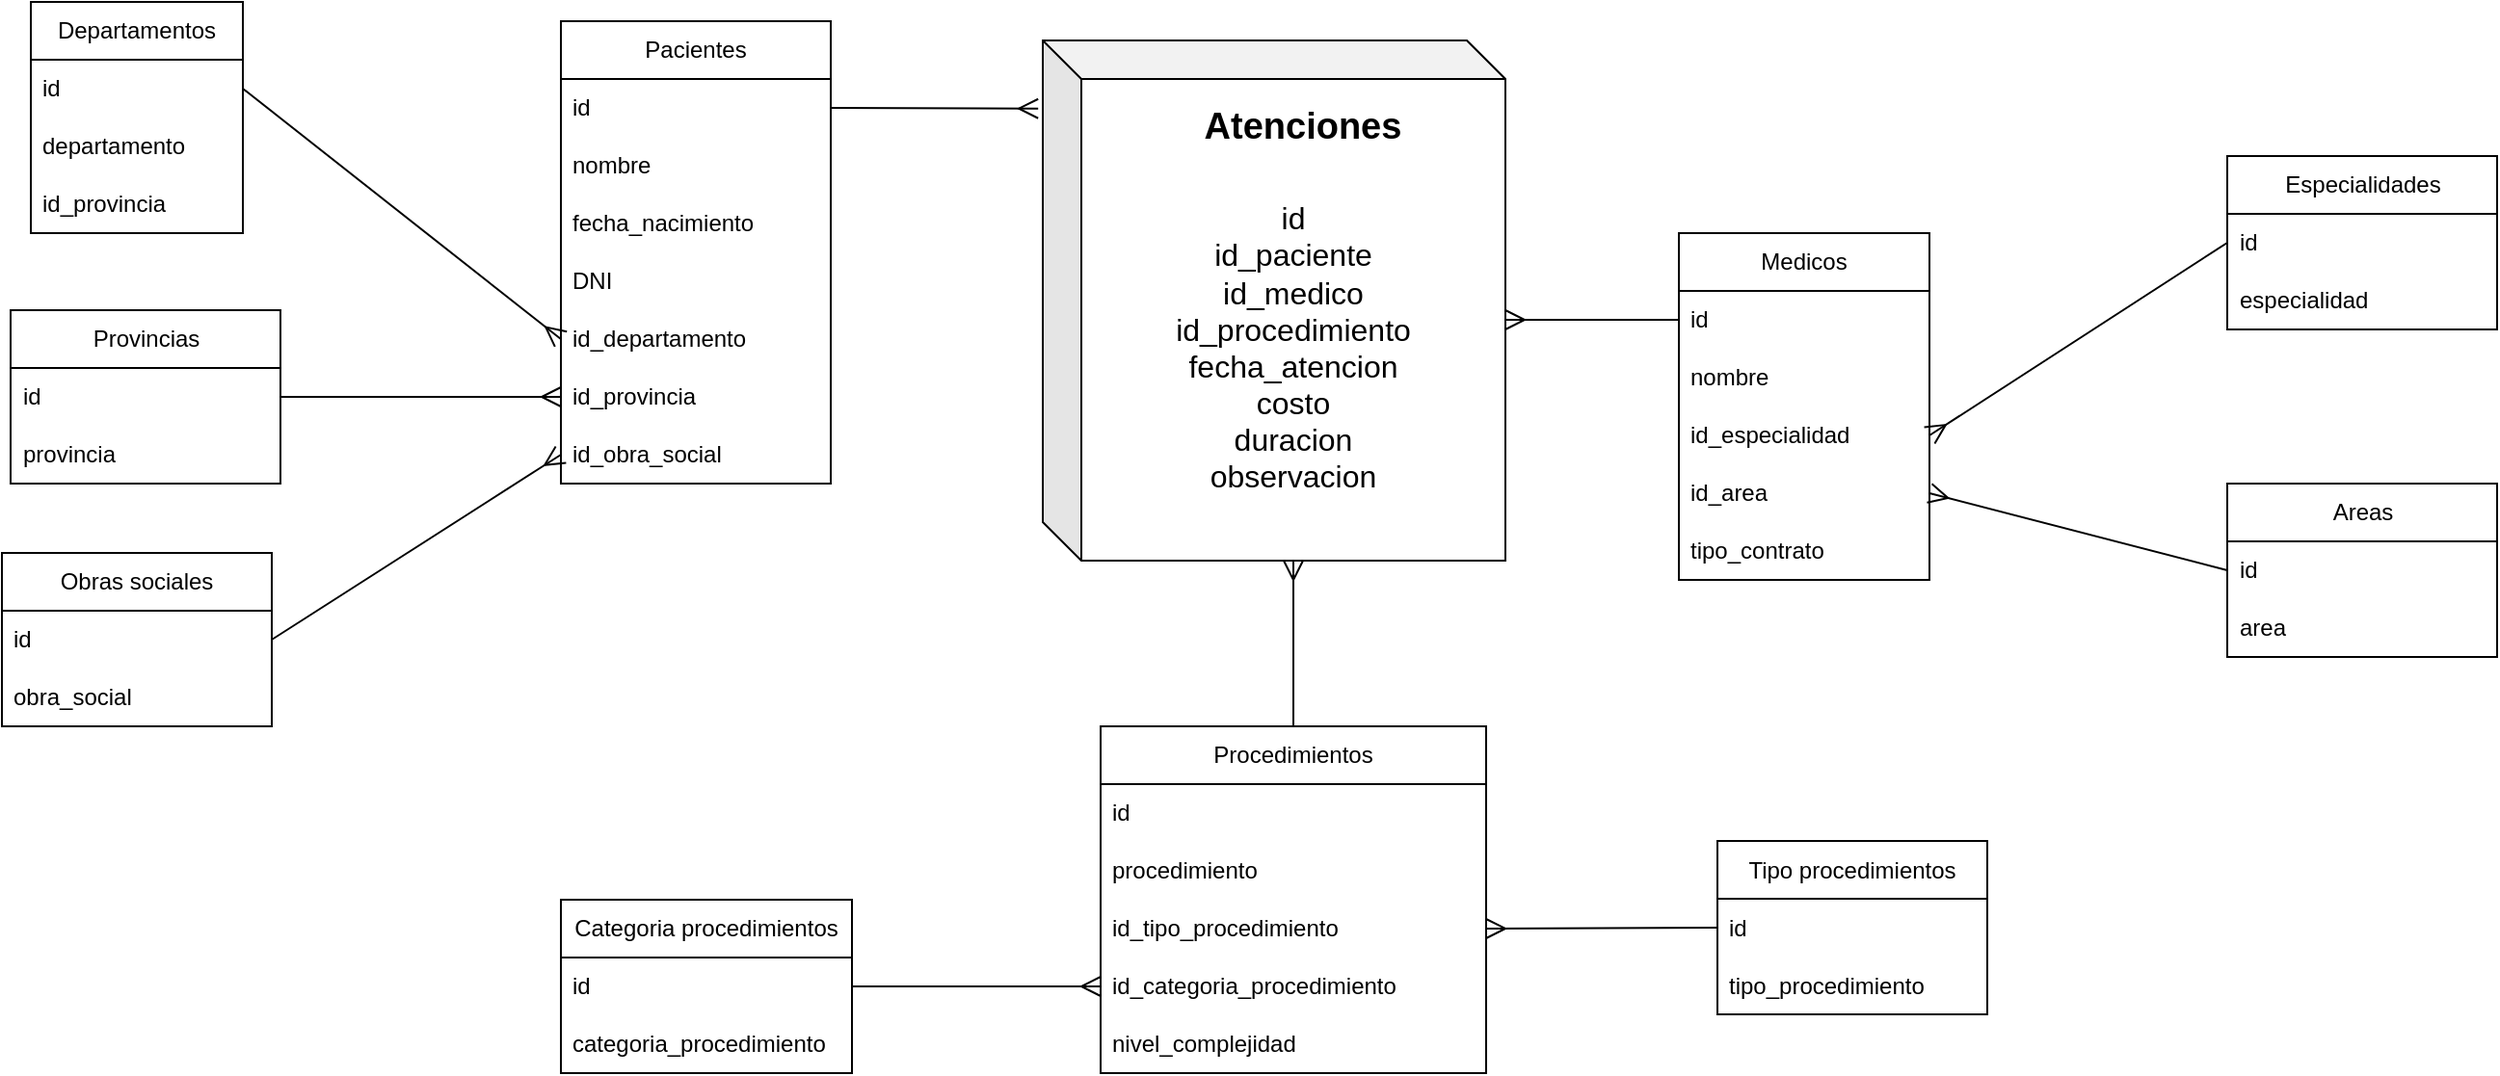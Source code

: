 <mxfile>
    <diagram id="mHBeuOazop8YeA6wmhkX" name="Página-1">
        <mxGraphModel dx="2193" dy="1064" grid="1" gridSize="10" guides="1" tooltips="1" connect="1" arrows="1" fold="1" page="1" pageScale="1" pageWidth="1169" pageHeight="827" math="0" shadow="0">
            <root>
                <mxCell id="0"/>
                <mxCell id="1" parent="0"/>
                <mxCell id="214" value="Pacientes" style="swimlane;fontStyle=0;childLayout=stackLayout;horizontal=1;startSize=30;horizontalStack=0;resizeParent=1;resizeParentMax=0;resizeLast=0;collapsible=1;marginBottom=0;whiteSpace=wrap;html=1;" vertex="1" parent="1">
                    <mxGeometry x="730" y="120" width="140" height="240" as="geometry"/>
                </mxCell>
                <mxCell id="215" value="id" style="text;strokeColor=none;fillColor=none;align=left;verticalAlign=middle;spacingLeft=4;spacingRight=4;overflow=hidden;points=[[0,0.5],[1,0.5]];portConstraint=eastwest;rotatable=0;whiteSpace=wrap;html=1;" vertex="1" parent="214">
                    <mxGeometry y="30" width="140" height="30" as="geometry"/>
                </mxCell>
                <mxCell id="216" value="nombre" style="text;strokeColor=none;fillColor=none;align=left;verticalAlign=middle;spacingLeft=4;spacingRight=4;overflow=hidden;points=[[0,0.5],[1,0.5]];portConstraint=eastwest;rotatable=0;whiteSpace=wrap;html=1;" vertex="1" parent="214">
                    <mxGeometry y="60" width="140" height="30" as="geometry"/>
                </mxCell>
                <mxCell id="217" value="fecha_nacimiento" style="text;strokeColor=none;fillColor=none;align=left;verticalAlign=middle;spacingLeft=4;spacingRight=4;overflow=hidden;points=[[0,0.5],[1,0.5]];portConstraint=eastwest;rotatable=0;whiteSpace=wrap;html=1;" vertex="1" parent="214">
                    <mxGeometry y="90" width="140" height="30" as="geometry"/>
                </mxCell>
                <mxCell id="218" value="DNI" style="text;strokeColor=none;fillColor=none;align=left;verticalAlign=middle;spacingLeft=4;spacingRight=4;overflow=hidden;points=[[0,0.5],[1,0.5]];portConstraint=eastwest;rotatable=0;whiteSpace=wrap;html=1;" vertex="1" parent="214">
                    <mxGeometry y="120" width="140" height="30" as="geometry"/>
                </mxCell>
                <mxCell id="219" value="id_departamento" style="text;strokeColor=none;fillColor=none;align=left;verticalAlign=middle;spacingLeft=4;spacingRight=4;overflow=hidden;points=[[0,0.5],[1,0.5]];portConstraint=eastwest;rotatable=0;whiteSpace=wrap;html=1;" vertex="1" parent="214">
                    <mxGeometry y="150" width="140" height="30" as="geometry"/>
                </mxCell>
                <mxCell id="220" value="id_provincia" style="text;strokeColor=none;fillColor=none;align=left;verticalAlign=middle;spacingLeft=4;spacingRight=4;overflow=hidden;points=[[0,0.5],[1,0.5]];portConstraint=eastwest;rotatable=0;whiteSpace=wrap;html=1;" vertex="1" parent="214">
                    <mxGeometry y="180" width="140" height="30" as="geometry"/>
                </mxCell>
                <mxCell id="221" value="id_obra_social" style="text;strokeColor=none;fillColor=none;align=left;verticalAlign=middle;spacingLeft=4;spacingRight=4;overflow=hidden;points=[[0,0.5],[1,0.5]];portConstraint=eastwest;rotatable=0;whiteSpace=wrap;html=1;" vertex="1" parent="214">
                    <mxGeometry y="210" width="140" height="30" as="geometry"/>
                </mxCell>
                <mxCell id="222" style="edgeStyle=none;html=1;exitX=1;exitY=0.5;exitDx=0;exitDy=0;endArrow=ERmany;endFill=0;endSize=8;entryX=0;entryY=0.5;entryDx=0;entryDy=0;" edge="1" parent="1" source="226" target="219">
                    <mxGeometry relative="1" as="geometry">
                        <mxPoint x="589" y="161" as="sourcePoint"/>
                        <mxPoint x="730" y="285" as="targetPoint"/>
                    </mxGeometry>
                </mxCell>
                <mxCell id="223" style="edgeStyle=none;html=1;entryX=0;entryY=0.5;entryDx=0;entryDy=0;endArrow=ERmany;endFill=0;exitX=1;exitY=0.5;exitDx=0;exitDy=0;endSize=8;" edge="1" parent="1" source="230" target="220">
                    <mxGeometry relative="1" as="geometry">
                        <mxPoint x="589" y="314" as="sourcePoint"/>
                        <mxPoint x="726.5" y="315" as="targetPoint"/>
                    </mxGeometry>
                </mxCell>
                <mxCell id="224" style="edgeStyle=none;html=1;exitX=1;exitY=0.5;exitDx=0;exitDy=0;entryX=0;entryY=0.5;entryDx=0;entryDy=0;endArrow=ERmany;endFill=0;endSize=8;" edge="1" parent="1" source="233" target="221">
                    <mxGeometry relative="1" as="geometry">
                        <mxPoint x="589" y="441" as="sourcePoint"/>
                        <mxPoint x="726.5" y="345" as="targetPoint"/>
                    </mxGeometry>
                </mxCell>
                <mxCell id="225" value="Departamentos" style="swimlane;fontStyle=0;childLayout=stackLayout;horizontal=1;startSize=30;horizontalStack=0;resizeParent=1;resizeParentMax=0;resizeLast=0;collapsible=1;marginBottom=0;whiteSpace=wrap;html=1;" vertex="1" parent="1">
                    <mxGeometry x="455" y="110" width="110" height="120" as="geometry"/>
                </mxCell>
                <mxCell id="226" value="id" style="text;strokeColor=none;fillColor=none;align=left;verticalAlign=middle;spacingLeft=4;spacingRight=4;overflow=hidden;points=[[0,0.5],[1,0.5]];portConstraint=eastwest;rotatable=0;whiteSpace=wrap;html=1;" vertex="1" parent="225">
                    <mxGeometry y="30" width="110" height="30" as="geometry"/>
                </mxCell>
                <mxCell id="227" value="departamento" style="text;strokeColor=none;fillColor=none;align=left;verticalAlign=middle;spacingLeft=4;spacingRight=4;overflow=hidden;points=[[0,0.5],[1,0.5]];portConstraint=eastwest;rotatable=0;whiteSpace=wrap;html=1;" vertex="1" parent="225">
                    <mxGeometry y="60" width="110" height="30" as="geometry"/>
                </mxCell>
                <mxCell id="228" value="id_provincia" style="text;strokeColor=none;fillColor=none;align=left;verticalAlign=middle;spacingLeft=4;spacingRight=4;overflow=hidden;points=[[0,0.5],[1,0.5]];portConstraint=eastwest;rotatable=0;whiteSpace=wrap;html=1;" vertex="1" parent="225">
                    <mxGeometry y="90" width="110" height="30" as="geometry"/>
                </mxCell>
                <mxCell id="229" value="Provincias" style="swimlane;fontStyle=0;childLayout=stackLayout;horizontal=1;startSize=30;horizontalStack=0;resizeParent=1;resizeParentMax=0;resizeLast=0;collapsible=1;marginBottom=0;whiteSpace=wrap;html=1;" vertex="1" parent="1">
                    <mxGeometry x="444.5" y="270" width="140" height="90" as="geometry"/>
                </mxCell>
                <mxCell id="230" value="id" style="text;strokeColor=none;fillColor=none;align=left;verticalAlign=middle;spacingLeft=4;spacingRight=4;overflow=hidden;points=[[0,0.5],[1,0.5]];portConstraint=eastwest;rotatable=0;whiteSpace=wrap;html=1;" vertex="1" parent="229">
                    <mxGeometry y="30" width="140" height="30" as="geometry"/>
                </mxCell>
                <mxCell id="231" value="provincia" style="text;strokeColor=none;fillColor=none;align=left;verticalAlign=middle;spacingLeft=4;spacingRight=4;overflow=hidden;points=[[0,0.5],[1,0.5]];portConstraint=eastwest;rotatable=0;whiteSpace=wrap;html=1;" vertex="1" parent="229">
                    <mxGeometry y="60" width="140" height="30" as="geometry"/>
                </mxCell>
                <mxCell id="232" value="Obras sociales" style="swimlane;fontStyle=0;childLayout=stackLayout;horizontal=1;startSize=30;horizontalStack=0;resizeParent=1;resizeParentMax=0;resizeLast=0;collapsible=1;marginBottom=0;whiteSpace=wrap;html=1;" vertex="1" parent="1">
                    <mxGeometry x="440" y="396" width="140" height="90" as="geometry"/>
                </mxCell>
                <mxCell id="233" value="id" style="text;strokeColor=none;fillColor=none;align=left;verticalAlign=middle;spacingLeft=4;spacingRight=4;overflow=hidden;points=[[0,0.5],[1,0.5]];portConstraint=eastwest;rotatable=0;whiteSpace=wrap;html=1;" vertex="1" parent="232">
                    <mxGeometry y="30" width="140" height="30" as="geometry"/>
                </mxCell>
                <mxCell id="234" value="obra_social" style="text;strokeColor=none;fillColor=none;align=left;verticalAlign=middle;spacingLeft=4;spacingRight=4;overflow=hidden;points=[[0,0.5],[1,0.5]];portConstraint=eastwest;rotatable=0;whiteSpace=wrap;html=1;" vertex="1" parent="232">
                    <mxGeometry y="60" width="140" height="30" as="geometry"/>
                </mxCell>
                <mxCell id="235" style="edgeStyle=none;html=1;exitX=1;exitY=0.5;exitDx=0;exitDy=0;entryX=0;entryY=0.5;entryDx=0;entryDy=0;endArrow=ERmany;endFill=0;endSize=8;" edge="1" parent="1" source="252" target="241">
                    <mxGeometry relative="1" as="geometry">
                        <mxPoint x="899" y="620" as="sourcePoint"/>
                        <mxPoint x="1015" y="598" as="targetPoint"/>
                    </mxGeometry>
                </mxCell>
                <mxCell id="236" style="edgeStyle=none;html=1;exitX=0;exitY=0.5;exitDx=0;exitDy=0;endArrow=ERmany;endFill=0;endSize=8;entryX=1;entryY=0.5;entryDx=0;entryDy=0;" edge="1" parent="1" source="255" target="240">
                    <mxGeometry relative="1" as="geometry">
                        <mxPoint x="1330" y="590" as="sourcePoint"/>
                        <mxPoint x="1240" y="595.5" as="targetPoint"/>
                    </mxGeometry>
                </mxCell>
                <mxCell id="237" value="Procedimientos" style="swimlane;fontStyle=0;childLayout=stackLayout;horizontal=1;startSize=30;horizontalStack=0;resizeParent=1;resizeParentMax=0;resizeLast=0;collapsible=1;marginBottom=0;whiteSpace=wrap;html=1;" vertex="1" parent="1">
                    <mxGeometry x="1010" y="486" width="200" height="180" as="geometry"/>
                </mxCell>
                <mxCell id="238" value="id" style="text;strokeColor=none;fillColor=none;align=left;verticalAlign=middle;spacingLeft=4;spacingRight=4;overflow=hidden;points=[[0,0.5],[1,0.5]];portConstraint=eastwest;rotatable=0;whiteSpace=wrap;html=1;" vertex="1" parent="237">
                    <mxGeometry y="30" width="200" height="30" as="geometry"/>
                </mxCell>
                <mxCell id="239" value="procedimiento" style="text;strokeColor=none;fillColor=none;align=left;verticalAlign=middle;spacingLeft=4;spacingRight=4;overflow=hidden;points=[[0,0.5],[1,0.5]];portConstraint=eastwest;rotatable=0;whiteSpace=wrap;html=1;" vertex="1" parent="237">
                    <mxGeometry y="60" width="200" height="30" as="geometry"/>
                </mxCell>
                <mxCell id="240" value="id_tipo_procedimiento" style="text;strokeColor=none;fillColor=none;align=left;verticalAlign=middle;spacingLeft=4;spacingRight=4;overflow=hidden;points=[[0,0.5],[1,0.5]];portConstraint=eastwest;rotatable=0;whiteSpace=wrap;html=1;" vertex="1" parent="237">
                    <mxGeometry y="90" width="200" height="30" as="geometry"/>
                </mxCell>
                <mxCell id="241" value="id_categoria_procedimiento" style="text;strokeColor=none;fillColor=none;align=left;verticalAlign=middle;spacingLeft=4;spacingRight=4;overflow=hidden;points=[[0,0.5],[1,0.5]];portConstraint=eastwest;rotatable=0;whiteSpace=wrap;html=1;" vertex="1" parent="237">
                    <mxGeometry y="120" width="200" height="30" as="geometry"/>
                </mxCell>
                <mxCell id="242" value="nivel_complejidad" style="text;strokeColor=none;fillColor=none;align=left;verticalAlign=middle;spacingLeft=4;spacingRight=4;overflow=hidden;points=[[0,0.5],[1,0.5]];portConstraint=eastwest;rotatable=0;whiteSpace=wrap;html=1;" vertex="1" parent="237">
                    <mxGeometry y="150" width="200" height="30" as="geometry"/>
                </mxCell>
                <mxCell id="243" style="edgeStyle=none;html=1;exitX=0;exitY=0.5;exitDx=0;exitDy=0;endArrow=ERmany;endFill=0;entryX=1;entryY=0.5;entryDx=0;entryDy=0;endSize=8;" edge="1" parent="1" source="258" target="248">
                    <mxGeometry relative="1" as="geometry">
                        <mxPoint x="1590" y="235" as="sourcePoint"/>
                        <mxPoint x="1450" y="309" as="targetPoint"/>
                    </mxGeometry>
                </mxCell>
                <mxCell id="244" style="edgeStyle=none;html=1;exitX=0;exitY=0.5;exitDx=0;exitDy=0;endArrow=ERmany;endFill=0;entryX=1;entryY=0.5;entryDx=0;entryDy=0;endSize=8;" edge="1" parent="1" source="261" target="249">
                    <mxGeometry relative="1" as="geometry">
                        <mxPoint x="1590" y="389" as="sourcePoint"/>
                        <mxPoint x="1450" y="339" as="targetPoint"/>
                    </mxGeometry>
                </mxCell>
                <mxCell id="245" value="Medicos" style="swimlane;fontStyle=0;childLayout=stackLayout;horizontal=1;startSize=30;horizontalStack=0;resizeParent=1;resizeParentMax=0;resizeLast=0;collapsible=1;marginBottom=0;whiteSpace=wrap;html=1;" vertex="1" parent="1">
                    <mxGeometry x="1310" y="230" width="130" height="180" as="geometry"/>
                </mxCell>
                <mxCell id="246" value="id" style="text;strokeColor=none;fillColor=none;align=left;verticalAlign=middle;spacingLeft=4;spacingRight=4;overflow=hidden;points=[[0,0.5],[1,0.5]];portConstraint=eastwest;rotatable=0;whiteSpace=wrap;html=1;" vertex="1" parent="245">
                    <mxGeometry y="30" width="130" height="30" as="geometry"/>
                </mxCell>
                <mxCell id="247" value="nombre" style="text;strokeColor=none;fillColor=none;align=left;verticalAlign=middle;spacingLeft=4;spacingRight=4;overflow=hidden;points=[[0,0.5],[1,0.5]];portConstraint=eastwest;rotatable=0;whiteSpace=wrap;html=1;" vertex="1" parent="245">
                    <mxGeometry y="60" width="130" height="30" as="geometry"/>
                </mxCell>
                <mxCell id="248" value="id_especialidad" style="text;strokeColor=none;fillColor=none;align=left;verticalAlign=middle;spacingLeft=4;spacingRight=4;overflow=hidden;points=[[0,0.5],[1,0.5]];portConstraint=eastwest;rotatable=0;whiteSpace=wrap;html=1;" vertex="1" parent="245">
                    <mxGeometry y="90" width="130" height="30" as="geometry"/>
                </mxCell>
                <mxCell id="249" value="id_area" style="text;strokeColor=none;fillColor=none;align=left;verticalAlign=middle;spacingLeft=4;spacingRight=4;overflow=hidden;points=[[0,0.5],[1,0.5]];portConstraint=eastwest;rotatable=0;whiteSpace=wrap;html=1;" vertex="1" parent="245">
                    <mxGeometry y="120" width="130" height="30" as="geometry"/>
                </mxCell>
                <mxCell id="250" value="tipo_contrato" style="text;strokeColor=none;fillColor=none;align=left;verticalAlign=middle;spacingLeft=4;spacingRight=4;overflow=hidden;points=[[0,0.5],[1,0.5]];portConstraint=eastwest;rotatable=0;whiteSpace=wrap;html=1;" vertex="1" parent="245">
                    <mxGeometry y="150" width="130" height="30" as="geometry"/>
                </mxCell>
                <mxCell id="251" value="Categoria procedimientos" style="swimlane;fontStyle=0;childLayout=stackLayout;horizontal=1;startSize=30;horizontalStack=0;resizeParent=1;resizeParentMax=0;resizeLast=0;collapsible=1;marginBottom=0;whiteSpace=wrap;html=1;" vertex="1" parent="1">
                    <mxGeometry x="730" y="576" width="151" height="90" as="geometry"/>
                </mxCell>
                <mxCell id="252" value="id" style="text;strokeColor=none;fillColor=none;align=left;verticalAlign=middle;spacingLeft=4;spacingRight=4;overflow=hidden;points=[[0,0.5],[1,0.5]];portConstraint=eastwest;rotatable=0;whiteSpace=wrap;html=1;" vertex="1" parent="251">
                    <mxGeometry y="30" width="151" height="30" as="geometry"/>
                </mxCell>
                <mxCell id="253" value="categoria_procedimiento" style="text;strokeColor=none;fillColor=none;align=left;verticalAlign=middle;spacingLeft=4;spacingRight=4;overflow=hidden;points=[[0,0.5],[1,0.5]];portConstraint=eastwest;rotatable=0;whiteSpace=wrap;html=1;" vertex="1" parent="251">
                    <mxGeometry y="60" width="151" height="30" as="geometry"/>
                </mxCell>
                <mxCell id="254" value="Tipo procedimientos" style="swimlane;fontStyle=0;childLayout=stackLayout;horizontal=1;startSize=30;horizontalStack=0;resizeParent=1;resizeParentMax=0;resizeLast=0;collapsible=1;marginBottom=0;whiteSpace=wrap;html=1;" vertex="1" parent="1">
                    <mxGeometry x="1330" y="545.5" width="140" height="90" as="geometry"/>
                </mxCell>
                <mxCell id="255" value="id" style="text;strokeColor=none;fillColor=none;align=left;verticalAlign=middle;spacingLeft=4;spacingRight=4;overflow=hidden;points=[[0,0.5],[1,0.5]];portConstraint=eastwest;rotatable=0;whiteSpace=wrap;html=1;" vertex="1" parent="254">
                    <mxGeometry y="30" width="140" height="30" as="geometry"/>
                </mxCell>
                <mxCell id="256" value="tipo_procedimiento" style="text;strokeColor=none;fillColor=none;align=left;verticalAlign=middle;spacingLeft=4;spacingRight=4;overflow=hidden;points=[[0,0.5],[1,0.5]];portConstraint=eastwest;rotatable=0;whiteSpace=wrap;html=1;" vertex="1" parent="254">
                    <mxGeometry y="60" width="140" height="30" as="geometry"/>
                </mxCell>
                <mxCell id="257" value="Especialidades" style="swimlane;fontStyle=0;childLayout=stackLayout;horizontal=1;startSize=30;horizontalStack=0;resizeParent=1;resizeParentMax=0;resizeLast=0;collapsible=1;marginBottom=0;whiteSpace=wrap;html=1;" vertex="1" parent="1">
                    <mxGeometry x="1594.5" y="190" width="140" height="90" as="geometry"/>
                </mxCell>
                <mxCell id="258" value="id" style="text;strokeColor=none;fillColor=none;align=left;verticalAlign=middle;spacingLeft=4;spacingRight=4;overflow=hidden;points=[[0,0.5],[1,0.5]];portConstraint=eastwest;rotatable=0;whiteSpace=wrap;html=1;" vertex="1" parent="257">
                    <mxGeometry y="30" width="140" height="30" as="geometry"/>
                </mxCell>
                <mxCell id="259" value="especialidad" style="text;strokeColor=none;fillColor=none;align=left;verticalAlign=middle;spacingLeft=4;spacingRight=4;overflow=hidden;points=[[0,0.5],[1,0.5]];portConstraint=eastwest;rotatable=0;whiteSpace=wrap;html=1;" vertex="1" parent="257">
                    <mxGeometry y="60" width="140" height="30" as="geometry"/>
                </mxCell>
                <mxCell id="260" value="Areas" style="swimlane;fontStyle=0;childLayout=stackLayout;horizontal=1;startSize=30;horizontalStack=0;resizeParent=1;resizeParentMax=0;resizeLast=0;collapsible=1;marginBottom=0;whiteSpace=wrap;html=1;" vertex="1" parent="1">
                    <mxGeometry x="1594.5" y="360" width="140" height="90" as="geometry"/>
                </mxCell>
                <mxCell id="261" value="id" style="text;strokeColor=none;fillColor=none;align=left;verticalAlign=middle;spacingLeft=4;spacingRight=4;overflow=hidden;points=[[0,0.5],[1,0.5]];portConstraint=eastwest;rotatable=0;whiteSpace=wrap;html=1;" vertex="1" parent="260">
                    <mxGeometry y="30" width="140" height="30" as="geometry"/>
                </mxCell>
                <mxCell id="262" value="area" style="text;strokeColor=none;fillColor=none;align=left;verticalAlign=middle;spacingLeft=4;spacingRight=4;overflow=hidden;points=[[0,0.5],[1,0.5]];portConstraint=eastwest;rotatable=0;whiteSpace=wrap;html=1;" vertex="1" parent="260">
                    <mxGeometry y="60" width="140" height="30" as="geometry"/>
                </mxCell>
                <mxCell id="263" value="" style="group" connectable="0" vertex="1" parent="1">
                    <mxGeometry x="980" y="130" width="240" height="270" as="geometry"/>
                </mxCell>
                <mxCell id="264" value="&lt;div&gt;&lt;font style=&quot;color: rgb(0, 0, 0);&quot;&gt;&lt;br&gt;&lt;/font&gt;&lt;/div&gt;&lt;div&gt;&lt;font style=&quot;color: rgb(0, 0, 0);&quot;&gt;&lt;br&gt;&lt;/font&gt;&lt;/div&gt;&lt;div&gt;&lt;font style=&quot;color: rgb(0, 0, 0);&quot;&gt;&lt;br&gt;&lt;/font&gt;&lt;/div&gt;&lt;div&gt;&lt;font style=&quot;color: rgb(0, 0, 0);&quot;&gt;&lt;br&gt;&lt;/font&gt;&lt;/div&gt;&lt;font style=&quot;color: rgb(0, 0, 0); font-size: 16px;&quot;&gt;id&lt;/font&gt;&lt;div&gt;&lt;font style=&quot;color: rgb(0, 0, 0); font-size: 16px;&quot;&gt;id_paciente&lt;/font&gt;&lt;/div&gt;&lt;div&gt;&lt;font style=&quot;color: rgb(0, 0, 0); font-size: 16px;&quot;&gt;id_medico&lt;/font&gt;&lt;/div&gt;&lt;div&gt;&lt;font style=&quot;color: rgb(0, 0, 0); font-size: 16px;&quot;&gt;id_procedimiento&lt;/font&gt;&lt;/div&gt;&lt;div&gt;&lt;font style=&quot;color: rgb(0, 0, 0); font-size: 16px;&quot;&gt;fecha_atencion&lt;/font&gt;&lt;/div&gt;&lt;div&gt;&lt;font style=&quot;color: rgb(0, 0, 0); font-size: 16px;&quot;&gt;costo&lt;/font&gt;&lt;/div&gt;&lt;div&gt;&lt;font style=&quot;color: rgb(0, 0, 0); font-size: 16px;&quot;&gt;duracion&lt;/font&gt;&lt;/div&gt;&lt;div&gt;&lt;font style=&quot;color: rgb(0, 0, 0); font-size: 16px;&quot;&gt;observacion&lt;/font&gt;&lt;/div&gt;&lt;div&gt;&lt;br&gt;&lt;/div&gt;&lt;div&gt;&lt;br&gt;&lt;/div&gt;" style="shape=cube;whiteSpace=wrap;html=1;boundedLbl=1;backgroundOutline=1;darkOpacity=0.05;darkOpacity2=0.1;" vertex="1" parent="263">
                    <mxGeometry width="240" height="270" as="geometry"/>
                </mxCell>
                <mxCell id="265" value="Atenciones" style="text;html=1;align=center;verticalAlign=middle;whiteSpace=wrap;rounded=0;fontSize=19;fontStyle=1" vertex="1" parent="263">
                    <mxGeometry x="80" y="30" width="110" height="30" as="geometry"/>
                </mxCell>
                <mxCell id="266" style="edgeStyle=none;html=1;exitX=1;exitY=0.5;exitDx=0;exitDy=0;entryX=-0.01;entryY=0.131;entryDx=0;entryDy=0;entryPerimeter=0;endArrow=ERmany;endFill=0;endSize=8;" edge="1" parent="1" source="215" target="264">
                    <mxGeometry relative="1" as="geometry"/>
                </mxCell>
                <mxCell id="267" style="edgeStyle=none;html=1;exitX=0.5;exitY=0;exitDx=0;exitDy=0;entryX=0;entryY=0;entryDx=130;entryDy=270;entryPerimeter=0;endArrow=ERmany;endFill=0;endSize=8;" edge="1" parent="1" source="237" target="264">
                    <mxGeometry relative="1" as="geometry"/>
                </mxCell>
                <mxCell id="268" style="edgeStyle=none;html=1;exitX=0;exitY=0.5;exitDx=0;exitDy=0;entryX=0;entryY=0;entryDx=240.0;entryDy=145;entryPerimeter=0;endArrow=ERmany;endFill=0;endSize=8;" edge="1" parent="1" source="246" target="264">
                    <mxGeometry relative="1" as="geometry"/>
                </mxCell>
            </root>
        </mxGraphModel>
    </diagram>
</mxfile>